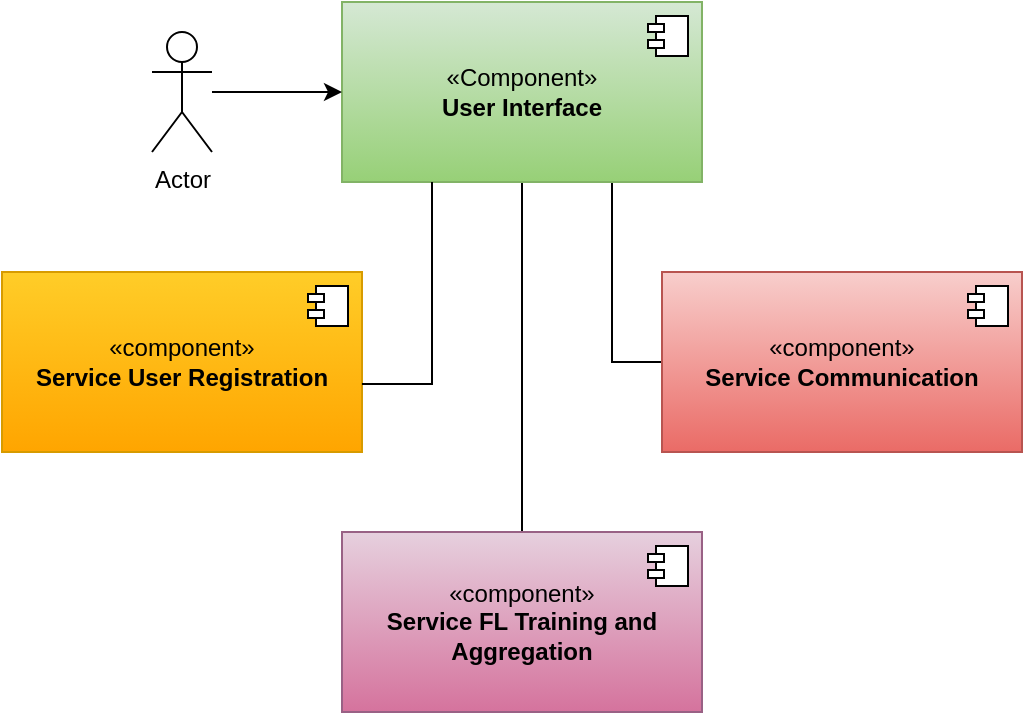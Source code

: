 <mxfile version="24.5.2" type="github">
  <diagram name="Page-1" id="Auj2j37J0kR2W5HDAG3R">
    <mxGraphModel dx="737" dy="519" grid="1" gridSize="10" guides="1" tooltips="1" connect="1" arrows="1" fold="1" page="1" pageScale="1" pageWidth="827" pageHeight="1169" math="0" shadow="0">
      <root>
        <mxCell id="0" />
        <mxCell id="1" parent="0" />
        <mxCell id="7db-qRW7OFAw59uM3vvi-27" style="edgeStyle=orthogonalEdgeStyle;rounded=0;orthogonalLoop=1;jettySize=auto;html=1;exitX=0.5;exitY=1;exitDx=0;exitDy=0;endArrow=none;endFill=0;entryX=0.5;entryY=0;entryDx=0;entryDy=0;" parent="1" source="7db-qRW7OFAw59uM3vvi-1" target="7db-qRW7OFAw59uM3vvi-13" edge="1">
          <mxGeometry relative="1" as="geometry">
            <mxPoint x="230" y="390" as="targetPoint" />
          </mxGeometry>
        </mxCell>
        <mxCell id="7db-qRW7OFAw59uM3vvi-28" style="edgeStyle=orthogonalEdgeStyle;rounded=0;orthogonalLoop=1;jettySize=auto;html=1;exitX=0.75;exitY=1;exitDx=0;exitDy=0;entryX=0;entryY=0.5;entryDx=0;entryDy=0;endArrow=none;endFill=0;" parent="1" source="7db-qRW7OFAw59uM3vvi-1" target="7db-qRW7OFAw59uM3vvi-15" edge="1">
          <mxGeometry relative="1" as="geometry" />
        </mxCell>
        <mxCell id="7db-qRW7OFAw59uM3vvi-1" value="«Component»&lt;br&gt;&lt;b&gt;User Interface&lt;/b&gt;" style="html=1;dropTarget=0;whiteSpace=wrap;fillColor=#d5e8d4;strokeColor=#82b366;gradientColor=#97d077;" parent="1" vertex="1">
          <mxGeometry x="310" y="135" width="180" height="90" as="geometry" />
        </mxCell>
        <mxCell id="7db-qRW7OFAw59uM3vvi-2" value="" style="shape=module;jettyWidth=8;jettyHeight=4;" parent="7db-qRW7OFAw59uM3vvi-1" vertex="1">
          <mxGeometry x="1" width="20" height="20" relative="1" as="geometry">
            <mxPoint x="-27" y="7" as="offset" />
          </mxGeometry>
        </mxCell>
        <mxCell id="7db-qRW7OFAw59uM3vvi-6" value="" style="edgeStyle=orthogonalEdgeStyle;rounded=0;orthogonalLoop=1;jettySize=auto;html=1;" parent="1" source="7db-qRW7OFAw59uM3vvi-3" target="7db-qRW7OFAw59uM3vvi-1" edge="1">
          <mxGeometry relative="1" as="geometry" />
        </mxCell>
        <mxCell id="7db-qRW7OFAw59uM3vvi-3" value="Actor" style="shape=umlActor;verticalLabelPosition=bottom;verticalAlign=top;html=1;outlineConnect=0;" parent="1" vertex="1">
          <mxGeometry x="215" y="150" width="30" height="60" as="geometry" />
        </mxCell>
        <mxCell id="7db-qRW7OFAw59uM3vvi-9" value="«component»&lt;br&gt;&lt;b&gt;Service User Registration&lt;/b&gt;" style="html=1;dropTarget=0;whiteSpace=wrap;fillColor=#ffcd28;strokeColor=#d79b00;gradientColor=#ffa500;" parent="1" vertex="1">
          <mxGeometry x="140" y="270" width="180" height="90" as="geometry" />
        </mxCell>
        <mxCell id="7db-qRW7OFAw59uM3vvi-10" value="" style="shape=module;jettyWidth=8;jettyHeight=4;" parent="7db-qRW7OFAw59uM3vvi-9" vertex="1">
          <mxGeometry x="1" width="20" height="20" relative="1" as="geometry">
            <mxPoint x="-27" y="7" as="offset" />
          </mxGeometry>
        </mxCell>
        <mxCell id="7db-qRW7OFAw59uM3vvi-13" value="«component»&lt;br&gt;&lt;b&gt;Service FL Training and Aggregation&lt;/b&gt;" style="html=1;dropTarget=0;whiteSpace=wrap;fillColor=#e6d0de;strokeColor=#996185;gradientColor=#d5739d;" parent="1" vertex="1">
          <mxGeometry x="310" y="400" width="180" height="90" as="geometry" />
        </mxCell>
        <mxCell id="7db-qRW7OFAw59uM3vvi-14" value="" style="shape=module;jettyWidth=8;jettyHeight=4;" parent="7db-qRW7OFAw59uM3vvi-13" vertex="1">
          <mxGeometry x="1" width="20" height="20" relative="1" as="geometry">
            <mxPoint x="-27" y="7" as="offset" />
          </mxGeometry>
        </mxCell>
        <mxCell id="7db-qRW7OFAw59uM3vvi-15" value="«component»&lt;br&gt;&lt;b&gt;Service Communication&lt;/b&gt;" style="html=1;dropTarget=0;whiteSpace=wrap;fillColor=#f8cecc;gradientColor=#ea6b66;strokeColor=#b85450;" parent="1" vertex="1">
          <mxGeometry x="470" y="270" width="180" height="90" as="geometry" />
        </mxCell>
        <mxCell id="7db-qRW7OFAw59uM3vvi-16" value="" style="shape=module;jettyWidth=8;jettyHeight=4;" parent="7db-qRW7OFAw59uM3vvi-15" vertex="1">
          <mxGeometry x="1" width="20" height="20" relative="1" as="geometry">
            <mxPoint x="-27" y="7" as="offset" />
          </mxGeometry>
        </mxCell>
        <mxCell id="7db-qRW7OFAw59uM3vvi-25" style="edgeStyle=orthogonalEdgeStyle;rounded=0;orthogonalLoop=1;jettySize=auto;html=1;exitX=0.25;exitY=1;exitDx=0;exitDy=0;entryX=1;entryY=0.622;entryDx=0;entryDy=0;entryPerimeter=0;endArrow=none;endFill=0;" parent="1" source="7db-qRW7OFAw59uM3vvi-1" target="7db-qRW7OFAw59uM3vvi-9" edge="1">
          <mxGeometry relative="1" as="geometry" />
        </mxCell>
      </root>
    </mxGraphModel>
  </diagram>
</mxfile>
